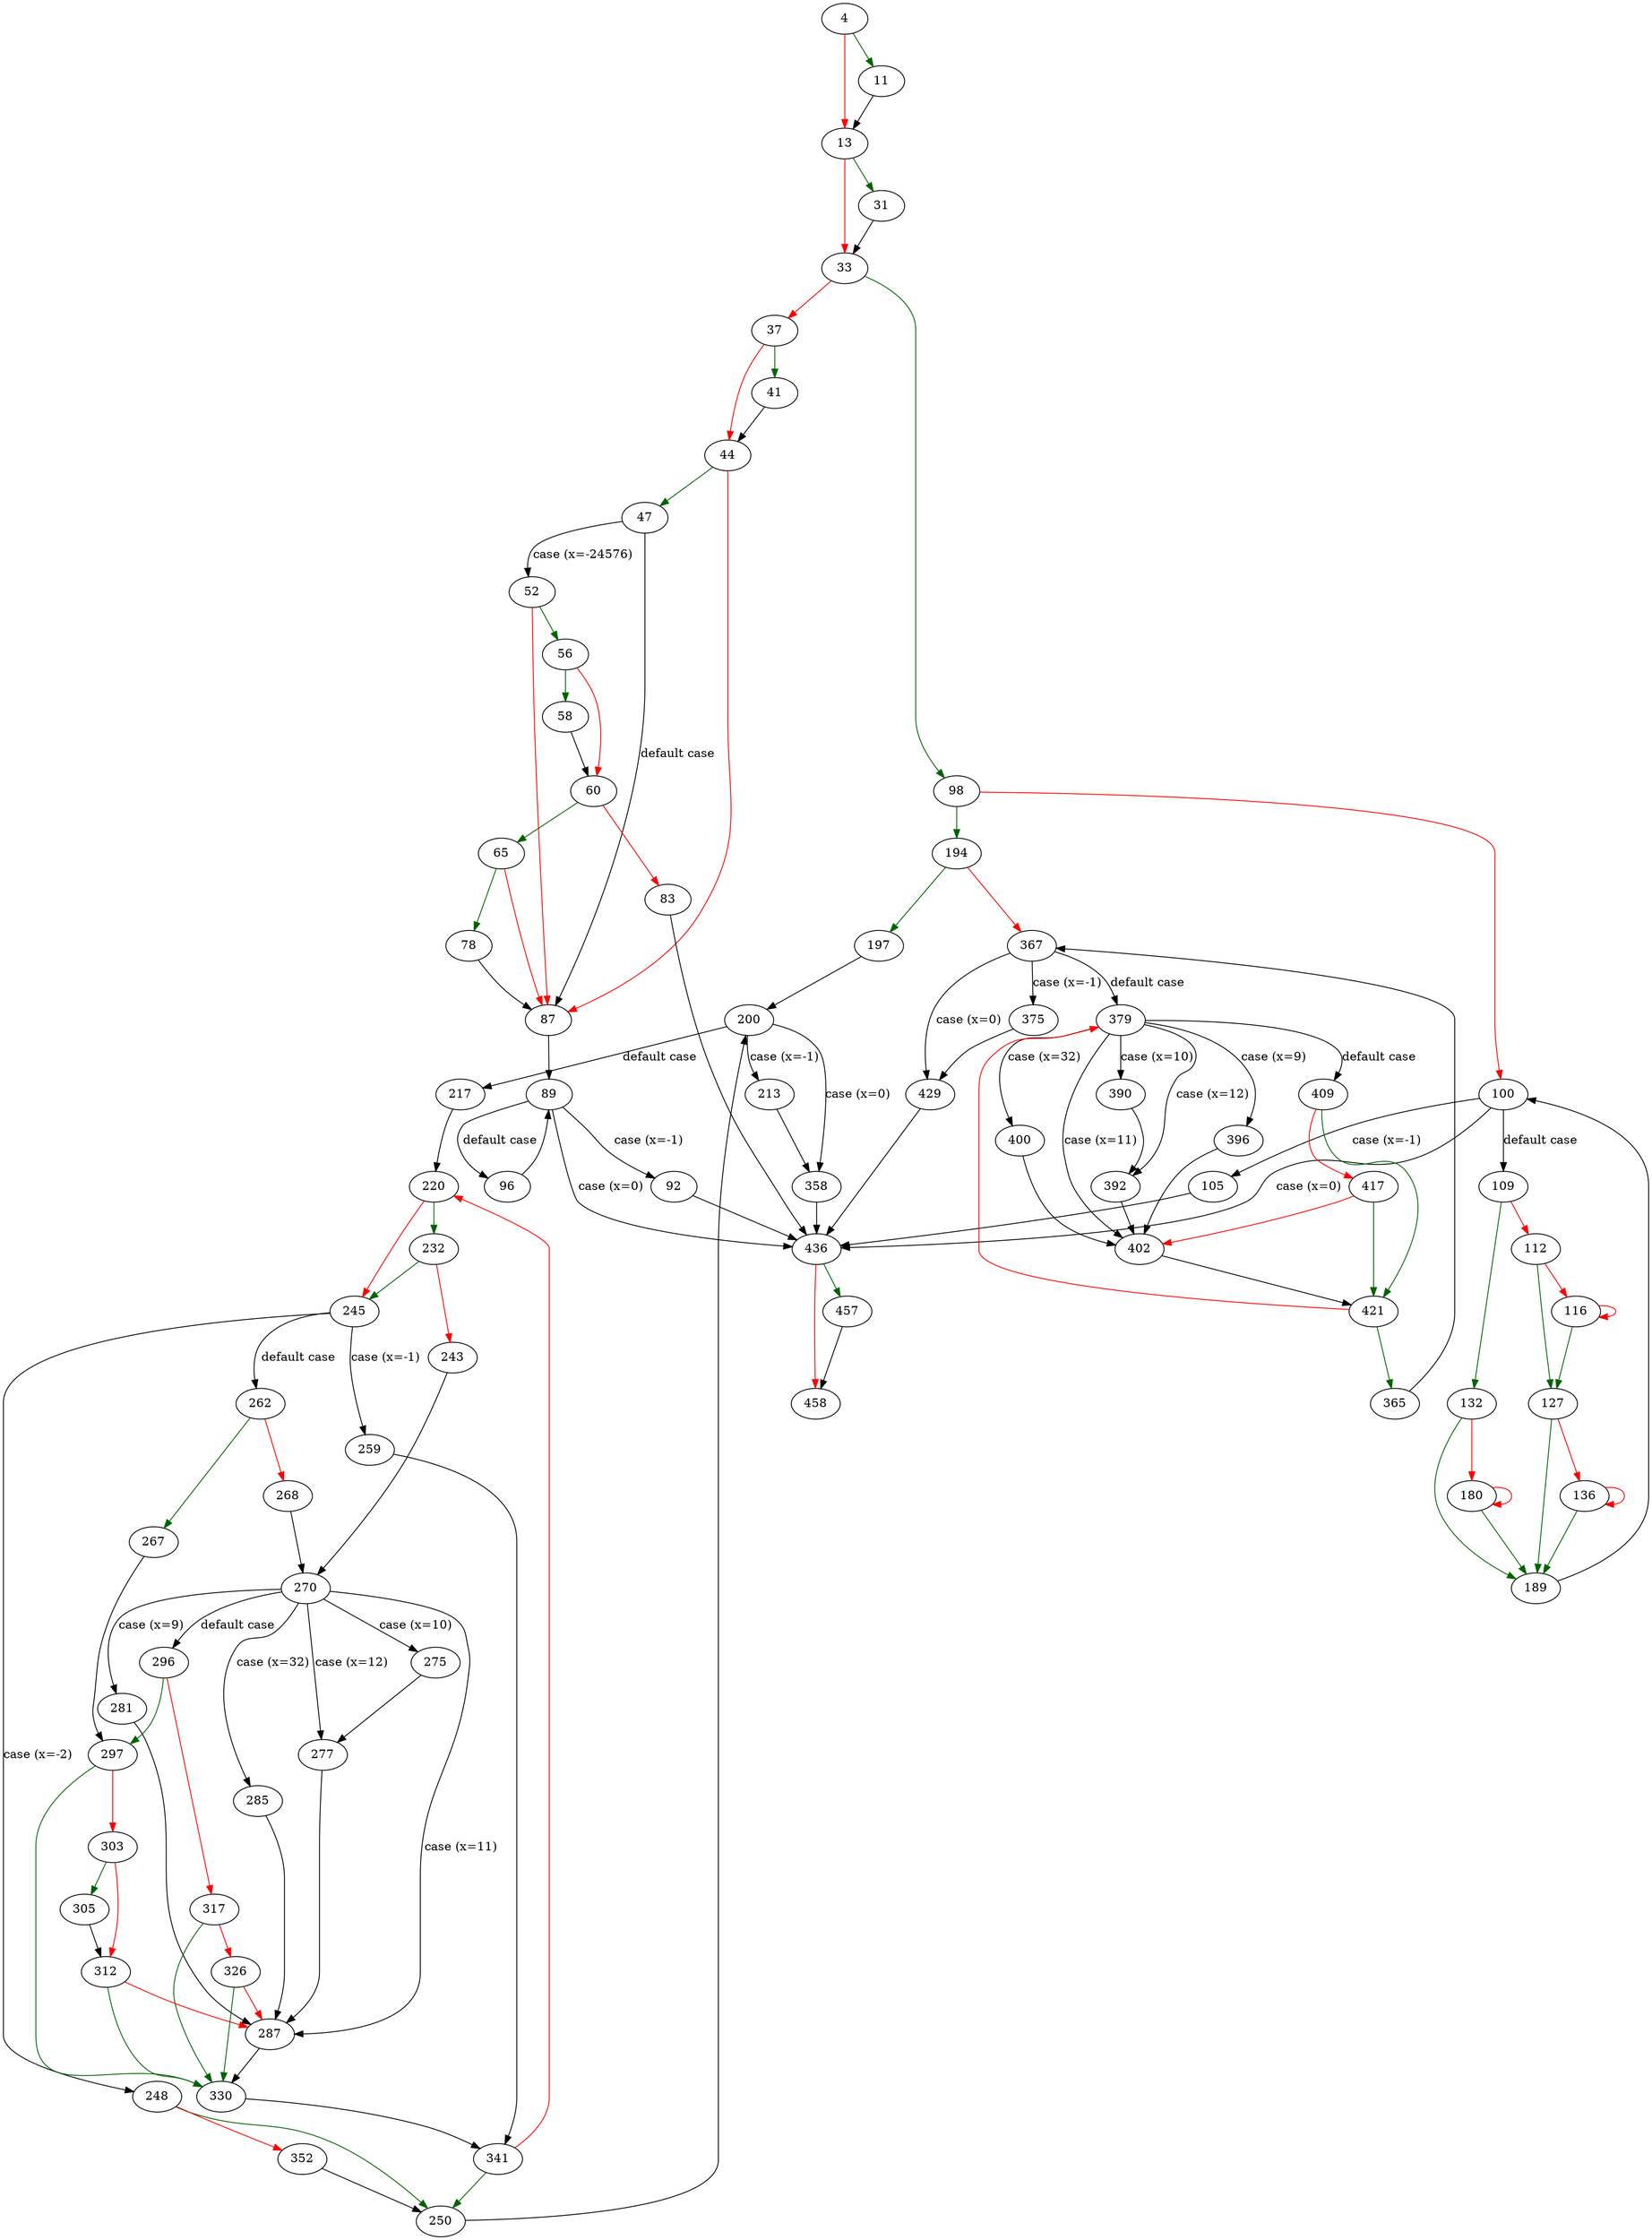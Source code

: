 strict digraph "wc" {
	// Node definitions.
	4 [entry=true];
	11;
	13;
	31;
	33;
	98;
	37;
	41;
	44;
	47;
	87;
	52;
	56;
	58;
	60;
	65;
	83;
	78;
	436;
	89;
	92;
	96;
	194;
	100;
	105;
	109;
	132;
	112;
	127;
	116;
	189;
	136;
	180;
	197;
	367;
	200;
	358;
	213;
	217;
	220;
	232;
	245;
	243;
	270;
	248;
	259;
	262;
	250;
	352;
	341;
	267;
	268;
	297;
	275;
	277;
	281;
	285;
	287;
	296;
	330;
	317;
	303;
	305;
	312;
	326;
	365;
	429;
	375;
	379;
	390;
	392;
	396;
	400;
	402;
	409;
	421;
	417;
	457;
	458;

	// Edge definitions.
	4 -> 11 [
		color=darkgreen
		cond=true
	];
	4 -> 13 [
		color=red
		cond=false
	];
	11 -> 13;
	13 -> 31 [
		color=darkgreen
		cond=true
	];
	13 -> 33 [
		color=red
		cond=false
	];
	31 -> 33;
	33 -> 98 [
		color=darkgreen
		cond=true
	];
	33 -> 37 [
		color=red
		cond=false
	];
	98 -> 194 [
		color=darkgreen
		cond=true
	];
	98 -> 100 [
		color=red
		cond=false
	];
	37 -> 41 [
		color=darkgreen
		cond=true
	];
	37 -> 44 [
		color=red
		cond=false
	];
	41 -> 44;
	44 -> 47 [
		color=darkgreen
		cond=true
	];
	44 -> 87 [
		color=red
		cond=false
	];
	47 -> 87 [
		cond="default case"
		label="default case"
	];
	47 -> 52 [
		cond="case (x=-24576)"
		label="case (x=-24576)"
	];
	87 -> 89;
	52 -> 87 [
		color=red
		cond=false
	];
	52 -> 56 [
		color=darkgreen
		cond=true
	];
	56 -> 58 [
		color=darkgreen
		cond=true
	];
	56 -> 60 [
		color=red
		cond=false
	];
	58 -> 60;
	60 -> 65 [
		color=darkgreen
		cond=true
	];
	60 -> 83 [
		color=red
		cond=false
	];
	65 -> 87 [
		color=red
		cond=false
	];
	65 -> 78 [
		color=darkgreen
		cond=true
	];
	83 -> 436;
	78 -> 87;
	436 -> 457 [
		color=darkgreen
		cond=true
	];
	436 -> 458 [
		color=red
		cond=false
	];
	89 -> 436 [
		cond="case (x=0)"
		label="case (x=0)"
	];
	89 -> 92 [
		cond="case (x=-1)"
		label="case (x=-1)"
	];
	89 -> 96 [
		cond="default case"
		label="default case"
	];
	92 -> 436;
	96 -> 89;
	194 -> 197 [
		color=darkgreen
		cond=true
	];
	194 -> 367 [
		color=red
		cond=false
	];
	100 -> 436 [
		cond="case (x=0)"
		label="case (x=0)"
	];
	100 -> 105 [
		cond="case (x=-1)"
		label="case (x=-1)"
	];
	100 -> 109 [
		cond="default case"
		label="default case"
	];
	105 -> 436;
	109 -> 132 [
		color=darkgreen
		cond=true
	];
	109 -> 112 [
		color=red
		cond=false
	];
	132 -> 189 [
		color=darkgreen
		cond=true
	];
	132 -> 180 [
		color=red
		cond=false
	];
	112 -> 127 [
		color=darkgreen
		cond=true
	];
	112 -> 116 [
		color=red
		cond=false
	];
	127 -> 189 [
		color=darkgreen
		cond=true
	];
	127 -> 136 [
		color=red
		cond=false
	];
	116 -> 127 [
		color=darkgreen
		cond=true
	];
	116 -> 116 [
		color=red
		cond=false
	];
	189 -> 100;
	136 -> 189 [
		color=darkgreen
		cond=true
	];
	136 -> 136 [
		color=red
		cond=false
	];
	180 -> 189 [
		color=darkgreen
		cond=true
	];
	180 -> 180 [
		color=red
		cond=false
	];
	197 -> 200;
	367 -> 429 [
		cond="case (x=0)"
		label="case (x=0)"
	];
	367 -> 375 [
		cond="case (x=-1)"
		label="case (x=-1)"
	];
	367 -> 379 [
		cond="default case"
		label="default case"
	];
	200 -> 358 [
		cond="case (x=0)"
		label="case (x=0)"
	];
	200 -> 213 [
		cond="case (x=-1)"
		label="case (x=-1)"
	];
	200 -> 217 [
		cond="default case"
		label="default case"
	];
	358 -> 436;
	213 -> 358;
	217 -> 220;
	220 -> 232 [
		color=darkgreen
		cond=true
	];
	220 -> 245 [
		color=red
		cond=false
	];
	232 -> 245 [
		color=darkgreen
		cond=true
	];
	232 -> 243 [
		color=red
		cond=false
	];
	245 -> 248 [
		cond="case (x=-2)"
		label="case (x=-2)"
	];
	245 -> 259 [
		cond="case (x=-1)"
		label="case (x=-1)"
	];
	245 -> 262 [
		cond="default case"
		label="default case"
	];
	243 -> 270;
	270 -> 275 [
		cond="case (x=10)"
		label="case (x=10)"
	];
	270 -> 277 [
		cond="case (x=12)"
		label="case (x=12)"
	];
	270 -> 281 [
		cond="case (x=9)"
		label="case (x=9)"
	];
	270 -> 285 [
		cond="case (x=32)"
		label="case (x=32)"
	];
	270 -> 287 [
		cond="case (x=11)"
		label="case (x=11)"
	];
	270 -> 296 [
		cond="default case"
		label="default case"
	];
	248 -> 250 [
		color=darkgreen
		cond=true
	];
	248 -> 352 [
		color=red
		cond=false
	];
	259 -> 341;
	262 -> 267 [
		color=darkgreen
		cond=true
	];
	262 -> 268 [
		color=red
		cond=false
	];
	250 -> 200;
	352 -> 250;
	341 -> 220 [
		color=red
		cond=false
	];
	341 -> 250 [
		color=darkgreen
		cond=true
	];
	267 -> 297;
	268 -> 270;
	297 -> 330 [
		color=darkgreen
		cond=true
	];
	297 -> 303 [
		color=red
		cond=false
	];
	275 -> 277;
	277 -> 287;
	281 -> 287;
	285 -> 287;
	287 -> 330;
	296 -> 297 [
		color=darkgreen
		cond=true
	];
	296 -> 317 [
		color=red
		cond=false
	];
	330 -> 341;
	317 -> 330 [
		color=darkgreen
		cond=true
	];
	317 -> 326 [
		color=red
		cond=false
	];
	303 -> 305 [
		color=darkgreen
		cond=true
	];
	303 -> 312 [
		color=red
		cond=false
	];
	305 -> 312;
	312 -> 287 [
		color=red
		cond=false
	];
	312 -> 330 [
		color=darkgreen
		cond=true
	];
	326 -> 287 [
		color=red
		cond=false
	];
	326 -> 330 [
		color=darkgreen
		cond=true
	];
	365 -> 367;
	429 -> 436;
	375 -> 429;
	379 -> 390 [
		cond="case (x=10)"
		label="case (x=10)"
	];
	379 -> 392 [
		cond="case (x=12)"
		label="case (x=12)"
	];
	379 -> 396 [
		cond="case (x=9)"
		label="case (x=9)"
	];
	379 -> 400 [
		cond="case (x=32)"
		label="case (x=32)"
	];
	379 -> 402 [
		cond="case (x=11)"
		label="case (x=11)"
	];
	379 -> 409 [
		cond="default case"
		label="default case"
	];
	390 -> 392;
	392 -> 402;
	396 -> 402;
	400 -> 402;
	402 -> 421;
	409 -> 421 [
		color=darkgreen
		cond=true
	];
	409 -> 417 [
		color=red
		cond=false
	];
	421 -> 365 [
		color=darkgreen
		cond=true
	];
	421 -> 379 [
		color=red
		cond=false
	];
	417 -> 402 [
		color=red
		cond=false
	];
	417 -> 421 [
		color=darkgreen
		cond=true
	];
	457 -> 458;
}